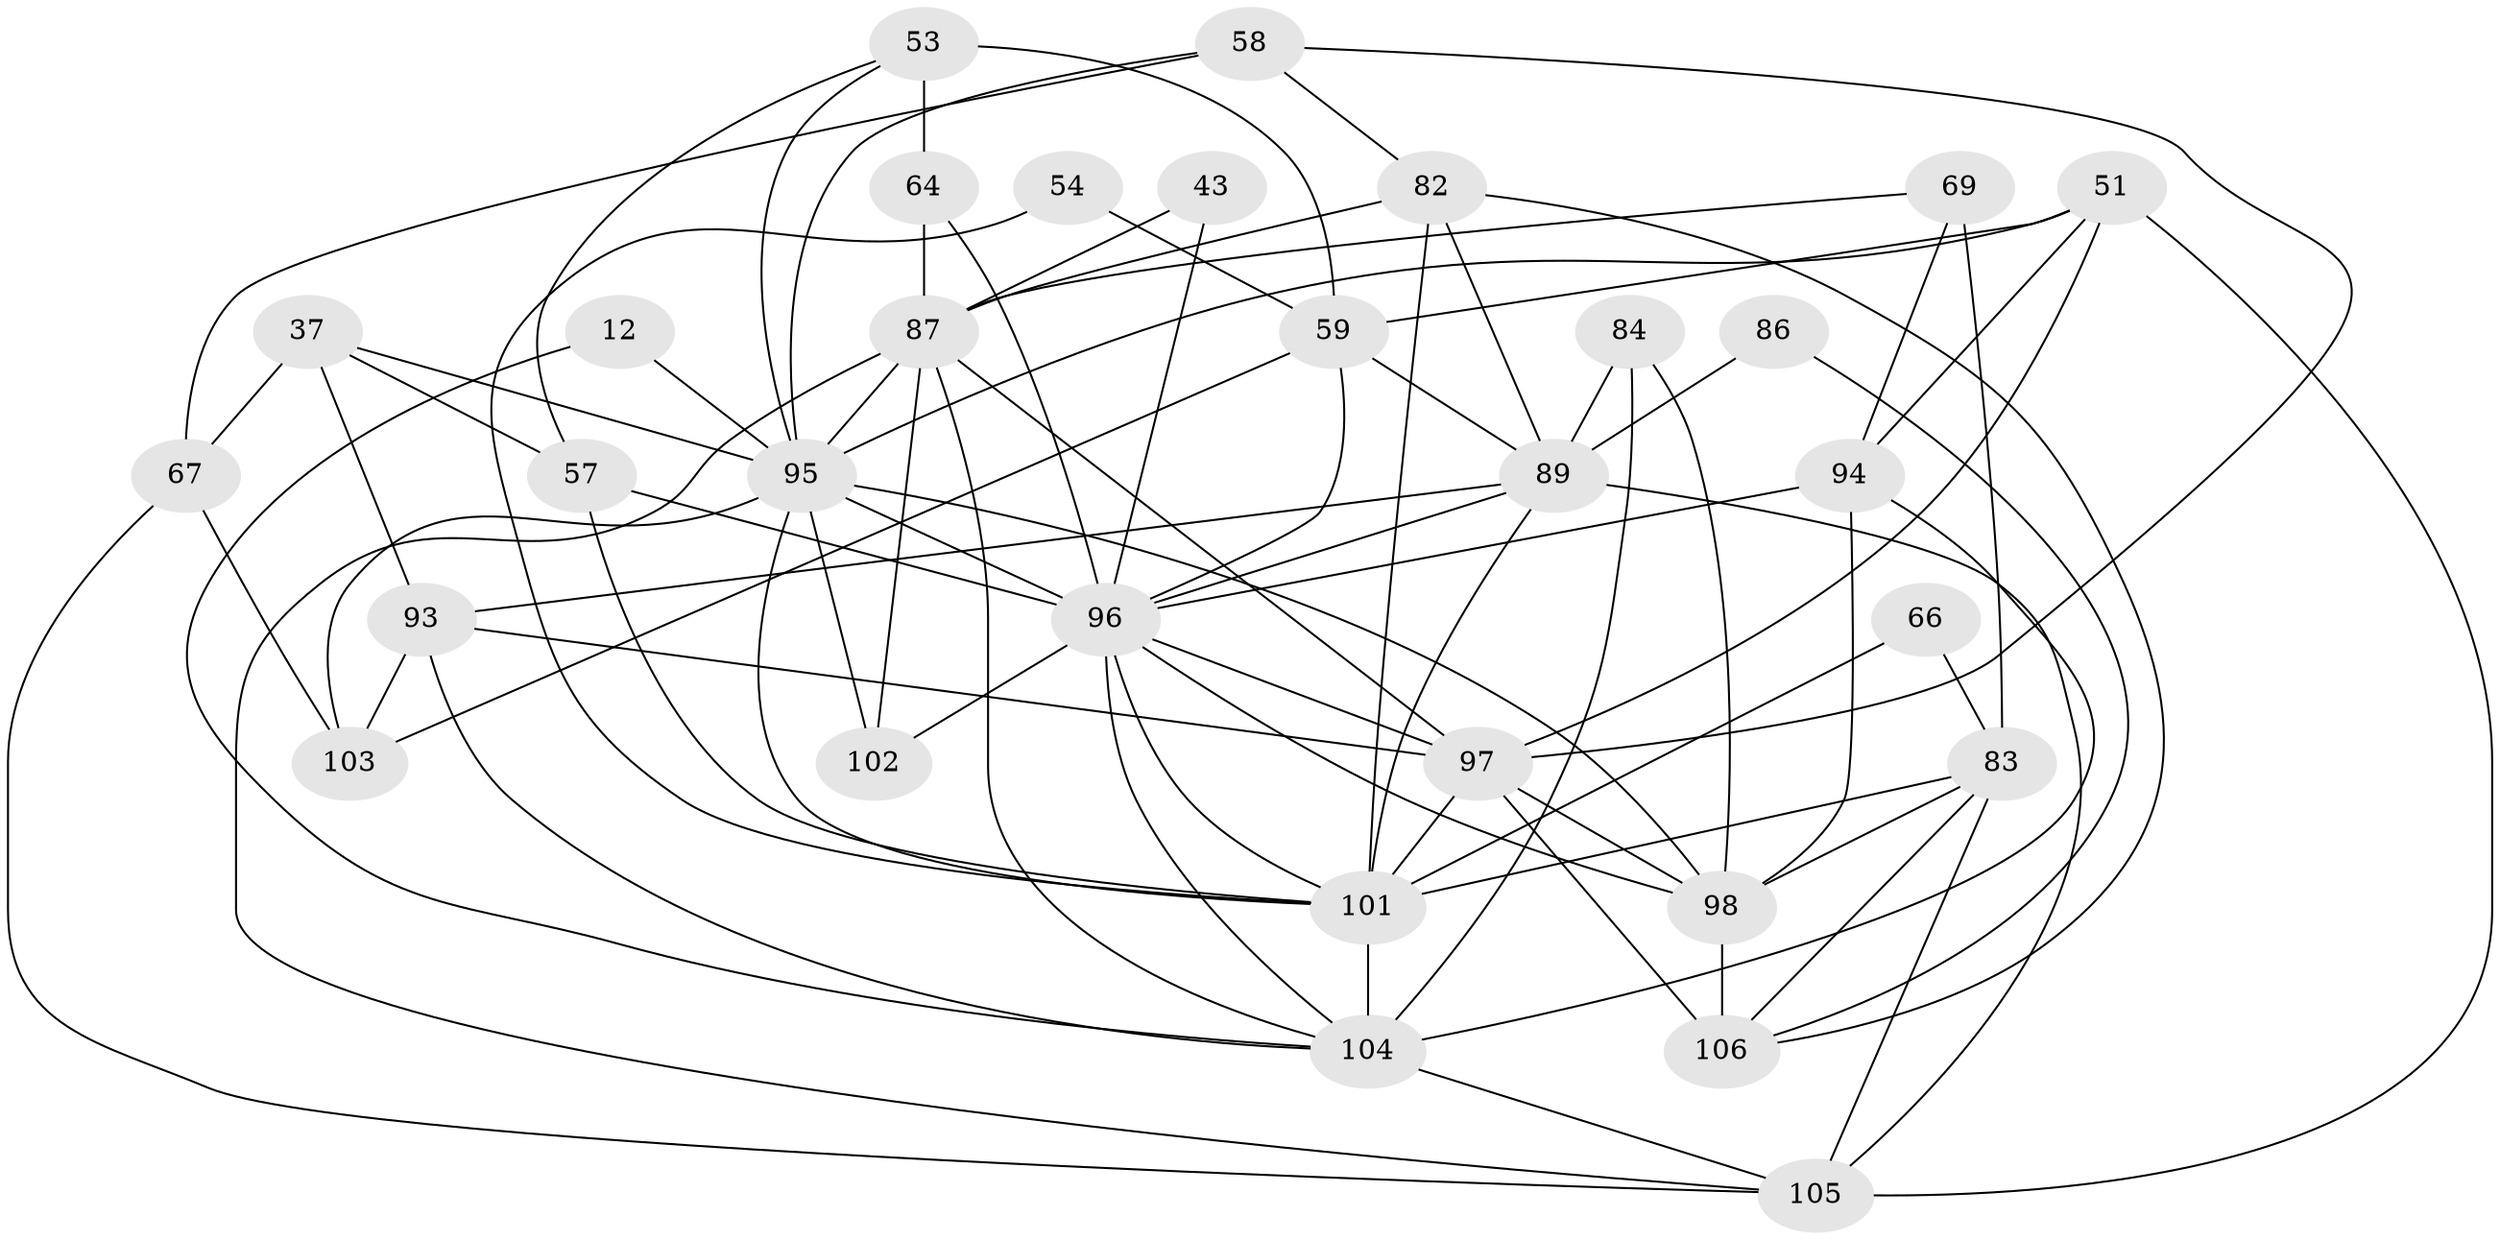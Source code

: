 // original degree distribution, {6: 0.11320754716981132, 3: 0.24528301886792453, 2: 0.1509433962264151, 5: 0.20754716981132076, 4: 0.25471698113207547, 8: 0.02830188679245283}
// Generated by graph-tools (version 1.1) at 2025/53/03/04/25 21:53:13]
// undirected, 31 vertices, 81 edges
graph export_dot {
graph [start="1"]
  node [color=gray90,style=filled];
  12;
  37 [super="+4+31"];
  43;
  51 [super="+6"];
  53;
  54;
  57 [super="+32+33"];
  58 [super="+21"];
  59 [super="+34"];
  64 [super="+8"];
  66;
  67;
  69;
  82 [super="+25+13"];
  83 [super="+73"];
  84 [super="+48"];
  86;
  87 [super="+70+55"];
  89 [super="+77+78"];
  93 [super="+91"];
  94 [super="+40+63"];
  95 [super="+35+38"];
  96 [super="+30+76+79"];
  97 [super="+90+71+9"];
  98 [super="+19+60"];
  101 [super="+80+92"];
  102 [super="+52"];
  103 [super="+85"];
  104 [super="+68+16+88"];
  105 [super="+100"];
  106 [super="+99"];
  12 -- 104;
  12 -- 95;
  37 -- 67;
  37 -- 93;
  37 -- 57 [weight=2];
  37 -- 95;
  43 -- 87;
  43 -- 96;
  51 -- 94 [weight=3];
  51 -- 105;
  51 -- 97;
  51 -- 95;
  51 -- 59 [weight=2];
  53 -- 64 [weight=2];
  53 -- 59;
  53 -- 57;
  53 -- 95;
  54 -- 59;
  54 -- 101;
  57 -- 96 [weight=2];
  57 -- 101 [weight=2];
  58 -- 67 [weight=2];
  58 -- 82 [weight=2];
  58 -- 97;
  58 -- 95;
  59 -- 89;
  59 -- 103 [weight=2];
  59 -- 96 [weight=2];
  64 -- 87;
  64 -- 96;
  66 -- 83;
  66 -- 101;
  67 -- 103;
  67 -- 105;
  69 -- 94 [weight=2];
  69 -- 87;
  69 -- 83;
  82 -- 87 [weight=3];
  82 -- 89;
  82 -- 106;
  82 -- 101;
  83 -- 105 [weight=2];
  83 -- 98 [weight=2];
  83 -- 106;
  83 -- 101;
  84 -- 89;
  84 -- 98;
  84 -- 104;
  86 -- 89;
  86 -- 106;
  87 -- 105 [weight=2];
  87 -- 95;
  87 -- 102;
  87 -- 104 [weight=2];
  87 -- 97 [weight=2];
  89 -- 105;
  89 -- 101 [weight=3];
  89 -- 96 [weight=2];
  89 -- 93;
  93 -- 97;
  93 -- 103 [weight=2];
  93 -- 104;
  94 -- 98 [weight=2];
  94 -- 104 [weight=2];
  94 -- 96;
  95 -- 101;
  95 -- 96 [weight=2];
  95 -- 98 [weight=3];
  95 -- 103;
  95 -- 102 [weight=2];
  96 -- 98 [weight=3];
  96 -- 102 [weight=3];
  96 -- 104 [weight=3];
  96 -- 97 [weight=2];
  96 -- 101 [weight=2];
  97 -- 98 [weight=2];
  97 -- 101 [weight=8];
  97 -- 106 [weight=3];
  98 -- 106 [weight=2];
  101 -- 104 [weight=7];
  104 -- 105;
}
